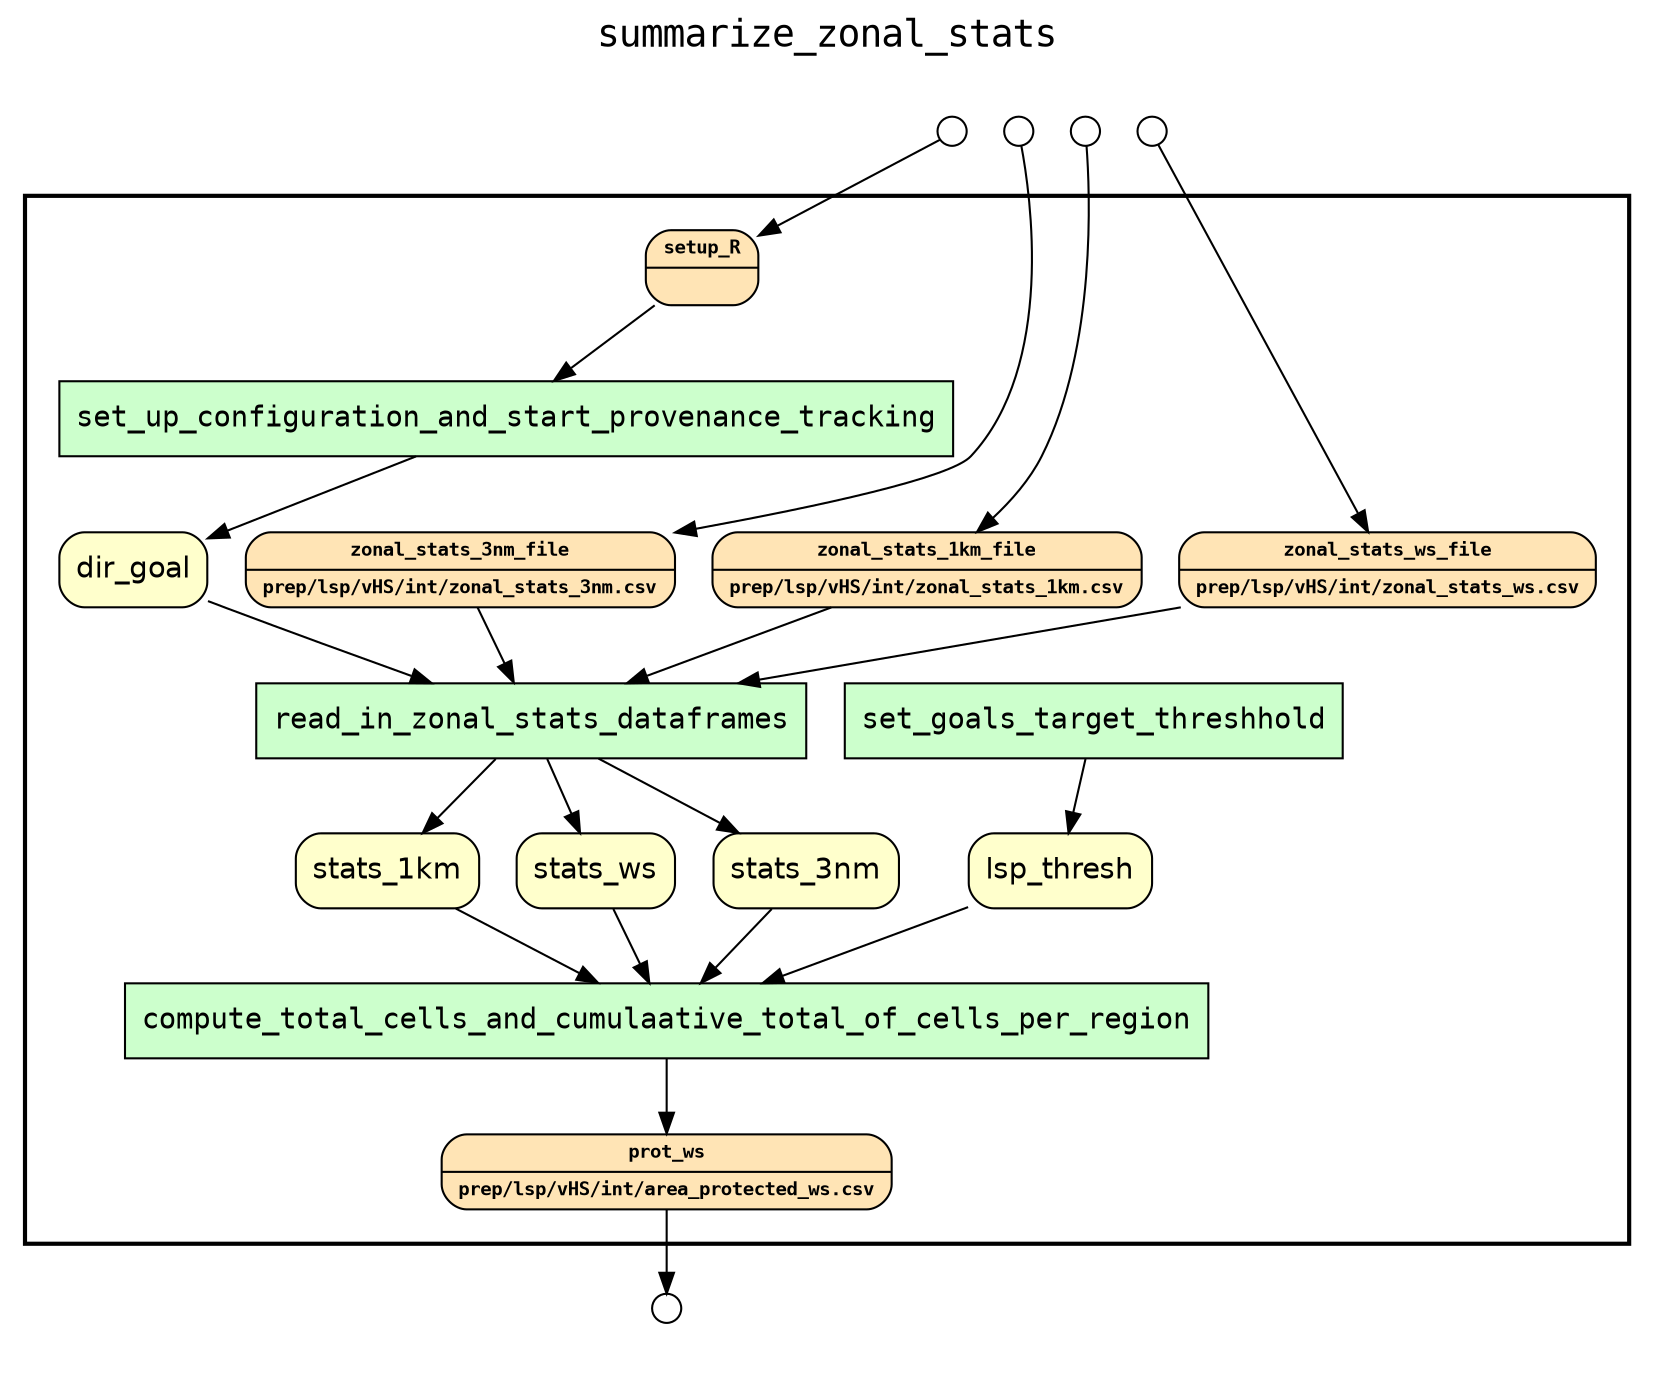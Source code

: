 
digraph yw_data_view {
rankdir=TB
fontname=Courier; fontsize=18; labelloc=t
label="summarize_zonal_stats"
subgraph cluster_workflow { label=""; color=black; penwidth=2
subgraph cluster_workflow_inner { label=""; color=white
node[shape=box style="filled" fillcolor="#CCFFCC" peripheries=1 fontname=Courier]
set_goals_target_threshhold
read_in_zonal_stats_dataframes
set_up_configuration_and_start_provenance_tracking
compute_total_cells_and_cumulaative_total_of_cells_per_region
node[shape=box style="filled" fillcolor="#CCFFCC" peripheries=1 fontname=Courier]
node[shape=box style="rounded,filled" fillcolor="#FFFFCC" peripheries=1 fontname=Helvetica]
dir_goal
stats_3nm
stats_1km
stats_ws
lsp_thresh
node[shape=box style="rounded,filled" fillcolor="#FFE4B5" peripheries=1 fontname="Courier-Bold" fontsize=9]
setup_R[shape=record rankdir=LR label="{<f0> setup_R |<f1>}"]
zonal_stats_3nm_file[shape=record rankdir=LR label="{<f0> zonal_stats_3nm_file |<f1>prep/lsp/vHS/int/zonal_stats_3nm.csv\l}"]
zonal_stats_1km_file[shape=record rankdir=LR label="{<f0> zonal_stats_1km_file |<f1>prep/lsp/vHS/int/zonal_stats_1km.csv\l}"]
zonal_stats_ws_file[shape=record rankdir=LR label="{<f0> zonal_stats_ws_file |<f1>prep/lsp/vHS/int/zonal_stats_ws.csv\l}"]
node[shape=box style="rounded,filled" fillcolor="#FFE4B5" peripheries=1 fontname="Courier-Bold" fontsize=9]
prot_ws[shape=record rankdir=LR label="{<f0> prot_ws |<f1>prep/lsp/vHS/int/area_protected_ws.csv\l}"]
node[shape=box style="rounded,filled" fillcolor="#FFFFFF" peripheries=1 fontname=Helvetica]
}}
subgraph cluster_inflows { label=""; color=white; penwidth=2
subgraph cluster_inflows_inner { label=""; color=white
node[shape=circle fillcolor="#FFFFFF" peripheries=1 width=0.2]
setup_R_inflow [label=""]
zonal_stats_3nm_file_inflow [label=""]
zonal_stats_1km_file_inflow [label=""]
zonal_stats_ws_file_inflow [label=""]
}}
subgraph cluster_outflows { label=""; color=white; penwidth=2
subgraph cluster_outflows_inner { label=""; color=white
node[shape=circle fillcolor="#FFFFFF" peripheries=1 width=0.2]
prot_ws_outflow [label=""]
}}
zonal_stats_ws_file -> read_in_zonal_stats_dataframes
stats_1km -> compute_total_cells_and_cumulaative_total_of_cells_per_region
stats_ws -> compute_total_cells_and_cumulaative_total_of_cells_per_region
setup_R -> set_up_configuration_and_start_provenance_tracking
lsp_thresh -> compute_total_cells_and_cumulaative_total_of_cells_per_region
zonal_stats_3nm_file -> read_in_zonal_stats_dataframes
dir_goal -> read_in_zonal_stats_dataframes
zonal_stats_1km_file -> read_in_zonal_stats_dataframes
stats_3nm -> compute_total_cells_and_cumulaative_total_of_cells_per_region
set_up_configuration_and_start_provenance_tracking -> dir_goal
read_in_zonal_stats_dataframes -> stats_3nm
read_in_zonal_stats_dataframes -> stats_1km
read_in_zonal_stats_dataframes -> stats_ws
set_goals_target_threshhold -> lsp_thresh
compute_total_cells_and_cumulaative_total_of_cells_per_region -> prot_ws
setup_R_inflow -> setup_R
zonal_stats_3nm_file_inflow -> zonal_stats_3nm_file
zonal_stats_1km_file_inflow -> zonal_stats_1km_file
zonal_stats_ws_file_inflow -> zonal_stats_ws_file
prot_ws -> prot_ws_outflow
}

